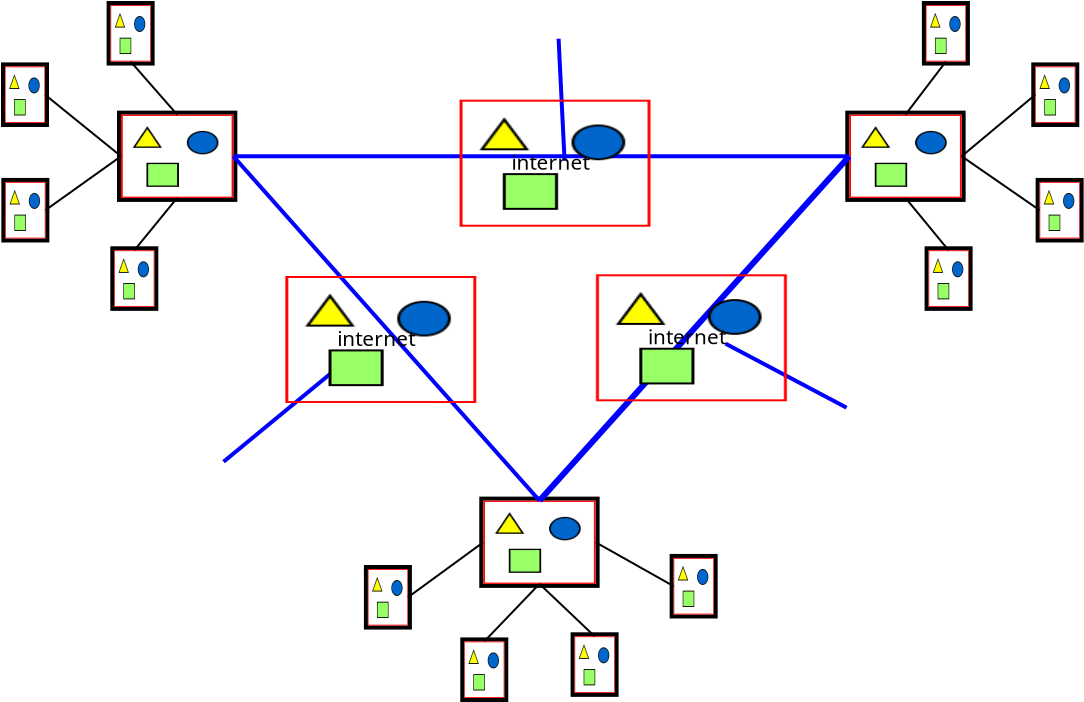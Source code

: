 <?xml version="1.0" encoding="UTF-8"?>
<dia:diagram xmlns:dia="http://www.lysator.liu.se/~alla/dia/">
  <dia:layer name="Background" visible="true" active="true">
    <dia:object type="Standard - Line" version="0" id="O0">
      <dia:attribute name="obj_pos">
        <dia:point val="31.929,63.264"/>
      </dia:attribute>
      <dia:attribute name="obj_bb">
        <dia:rectangle val="31.524,57.059;32.034,63.369"/>
      </dia:attribute>
      <dia:attribute name="conn_endpoints">
        <dia:point val="31.929,63.264"/>
        <dia:point val="31.629,57.164"/>
      </dia:attribute>
      <dia:attribute name="numcp">
        <dia:int val="1"/>
      </dia:attribute>
      <dia:attribute name="line_color">
        <dia:color val="#0000ff"/>
      </dia:attribute>
      <dia:attribute name="line_width">
        <dia:real val="0.2"/>
      </dia:attribute>
    </dia:object>
    <dia:object type="Standard - Line" version="0" id="O1">
      <dia:attribute name="obj_pos">
        <dia:point val="39.979,72.414"/>
      </dia:attribute>
      <dia:attribute name="obj_bb">
        <dia:rectangle val="39.844,72.279;46.164,75.749"/>
      </dia:attribute>
      <dia:attribute name="conn_endpoints">
        <dia:point val="39.979,72.414"/>
        <dia:point val="46.029,75.614"/>
      </dia:attribute>
      <dia:attribute name="numcp">
        <dia:int val="1"/>
      </dia:attribute>
      <dia:attribute name="line_color">
        <dia:color val="#0000ff"/>
      </dia:attribute>
      <dia:attribute name="line_width">
        <dia:real val="0.2"/>
      </dia:attribute>
    </dia:object>
    <dia:object type="Standard - Line" version="0" id="O2">
      <dia:attribute name="obj_pos">
        <dia:point val="20.829,73.414"/>
      </dia:attribute>
      <dia:attribute name="obj_bb">
        <dia:rectangle val="14.738,73.273;20.97,78.455"/>
      </dia:attribute>
      <dia:attribute name="conn_endpoints">
        <dia:point val="20.829,73.414"/>
        <dia:point val="14.879,78.314"/>
      </dia:attribute>
      <dia:attribute name="numcp">
        <dia:int val="1"/>
      </dia:attribute>
      <dia:attribute name="line_color">
        <dia:color val="#0000ff"/>
      </dia:attribute>
      <dia:attribute name="line_width">
        <dia:real val="0.2"/>
      </dia:attribute>
    </dia:object>
    <dia:object type="Standard - Image" version="0" id="O3">
      <dia:attribute name="obj_pos">
        <dia:point val="9.75,60.961"/>
      </dia:attribute>
      <dia:attribute name="obj_bb">
        <dia:rectangle val="9.65,60.861;15.467,65.224"/>
      </dia:attribute>
      <dia:attribute name="elem_corner">
        <dia:point val="9.75,60.961"/>
      </dia:attribute>
      <dia:attribute name="elem_width">
        <dia:real val="5.617"/>
      </dia:attribute>
      <dia:attribute name="elem_height">
        <dia:real val="4.163"/>
      </dia:attribute>
      <dia:attribute name="border_width">
        <dia:real val="0.2"/>
      </dia:attribute>
      <dia:attribute name="draw_border">
        <dia:boolean val="true"/>
      </dia:attribute>
      <dia:attribute name="keep_aspect">
        <dia:boolean val="true"/>
      </dia:attribute>
      <dia:attribute name="file">
        <dia:string>#wifi-router-with-signal_318-39512.png#</dia:string>
      </dia:attribute>
    </dia:object>
    <dia:object type="Standard - Image" version="0" id="O4">
      <dia:attribute name="obj_pos">
        <dia:point val="3.95,58.55"/>
      </dia:attribute>
      <dia:attribute name="obj_bb">
        <dia:rectangle val="3.85,58.45;6.05,61.478"/>
      </dia:attribute>
      <dia:attribute name="elem_corner">
        <dia:point val="3.95,58.55"/>
      </dia:attribute>
      <dia:attribute name="elem_width">
        <dia:real val="2"/>
      </dia:attribute>
      <dia:attribute name="elem_height">
        <dia:real val="2.828"/>
      </dia:attribute>
      <dia:attribute name="border_width">
        <dia:real val="0.2"/>
      </dia:attribute>
      <dia:attribute name="draw_border">
        <dia:boolean val="true"/>
      </dia:attribute>
      <dia:attribute name="keep_aspect">
        <dia:boolean val="true"/>
      </dia:attribute>
      <dia:attribute name="file">
        <dia:string>#thegemini_wireless_sensor.svg#</dia:string>
      </dia:attribute>
    </dia:object>
    <dia:object type="Standard - Image" version="0" id="O5">
      <dia:attribute name="obj_pos">
        <dia:point val="3.968,64.326"/>
      </dia:attribute>
      <dia:attribute name="obj_bb">
        <dia:rectangle val="3.868,64.225;6.068,67.254"/>
      </dia:attribute>
      <dia:attribute name="elem_corner">
        <dia:point val="3.968,64.326"/>
      </dia:attribute>
      <dia:attribute name="elem_width">
        <dia:real val="2"/>
      </dia:attribute>
      <dia:attribute name="elem_height">
        <dia:real val="2.828"/>
      </dia:attribute>
      <dia:attribute name="border_width">
        <dia:real val="0.2"/>
      </dia:attribute>
      <dia:attribute name="draw_border">
        <dia:boolean val="true"/>
      </dia:attribute>
      <dia:attribute name="keep_aspect">
        <dia:boolean val="true"/>
      </dia:attribute>
      <dia:attribute name="file">
        <dia:string>#thegemini_wireless_sensor.svg#</dia:string>
      </dia:attribute>
    </dia:object>
    <dia:object type="Standard - Image" version="0" id="O6">
      <dia:attribute name="obj_pos">
        <dia:point val="9.231,55.479"/>
      </dia:attribute>
      <dia:attribute name="obj_bb">
        <dia:rectangle val="9.131,55.379;11.331,58.407"/>
      </dia:attribute>
      <dia:attribute name="elem_corner">
        <dia:point val="9.231,55.479"/>
      </dia:attribute>
      <dia:attribute name="elem_width">
        <dia:real val="2"/>
      </dia:attribute>
      <dia:attribute name="elem_height">
        <dia:real val="2.828"/>
      </dia:attribute>
      <dia:attribute name="border_width">
        <dia:real val="0.2"/>
      </dia:attribute>
      <dia:attribute name="draw_border">
        <dia:boolean val="true"/>
      </dia:attribute>
      <dia:attribute name="keep_aspect">
        <dia:boolean val="true"/>
      </dia:attribute>
      <dia:attribute name="file">
        <dia:string>#thegemini_wireless_sensor.svg#</dia:string>
      </dia:attribute>
    </dia:object>
    <dia:object type="Standard - Image" version="0" id="O7">
      <dia:attribute name="obj_pos">
        <dia:point val="9.416,67.744"/>
      </dia:attribute>
      <dia:attribute name="obj_bb">
        <dia:rectangle val="9.316,67.644;11.516,70.672"/>
      </dia:attribute>
      <dia:attribute name="elem_corner">
        <dia:point val="9.416,67.744"/>
      </dia:attribute>
      <dia:attribute name="elem_width">
        <dia:real val="2"/>
      </dia:attribute>
      <dia:attribute name="elem_height">
        <dia:real val="2.828"/>
      </dia:attribute>
      <dia:attribute name="border_width">
        <dia:real val="0.2"/>
      </dia:attribute>
      <dia:attribute name="draw_border">
        <dia:boolean val="true"/>
      </dia:attribute>
      <dia:attribute name="keep_aspect">
        <dia:boolean val="true"/>
      </dia:attribute>
      <dia:attribute name="file">
        <dia:string>#thegemini_wireless_sensor.svg#</dia:string>
      </dia:attribute>
    </dia:object>
    <dia:object type="Standard - Line" version="0" id="O8">
      <dia:attribute name="obj_pos">
        <dia:point val="10.231,58.307"/>
      </dia:attribute>
      <dia:attribute name="obj_bb">
        <dia:rectangle val="10.16,58.236;12.629,61.031"/>
      </dia:attribute>
      <dia:attribute name="conn_endpoints">
        <dia:point val="10.231,58.307"/>
        <dia:point val="12.558,60.961"/>
      </dia:attribute>
      <dia:attribute name="numcp">
        <dia:int val="1"/>
      </dia:attribute>
      <dia:connections>
        <dia:connection handle="0" to="O6" connection="6"/>
        <dia:connection handle="1" to="O3" connection="1"/>
      </dia:connections>
    </dia:object>
    <dia:object type="Standard - Line" version="0" id="O9">
      <dia:attribute name="obj_pos">
        <dia:point val="5.95,59.964"/>
      </dia:attribute>
      <dia:attribute name="obj_bb">
        <dia:rectangle val="5.88,59.894;9.82,63.112"/>
      </dia:attribute>
      <dia:attribute name="conn_endpoints">
        <dia:point val="5.95,59.964"/>
        <dia:point val="9.75,63.042"/>
      </dia:attribute>
      <dia:attribute name="numcp">
        <dia:int val="1"/>
      </dia:attribute>
      <dia:connections>
        <dia:connection handle="0" to="O4" connection="4"/>
        <dia:connection handle="1" to="O3" connection="3"/>
      </dia:connections>
    </dia:object>
    <dia:object type="Standard - Line" version="0" id="O10">
      <dia:attribute name="obj_pos">
        <dia:point val="5.968,65.74"/>
      </dia:attribute>
      <dia:attribute name="obj_bb">
        <dia:rectangle val="5.899,62.972;9.82,65.809"/>
      </dia:attribute>
      <dia:attribute name="conn_endpoints">
        <dia:point val="5.968,65.74"/>
        <dia:point val="9.75,63.042"/>
      </dia:attribute>
      <dia:attribute name="numcp">
        <dia:int val="1"/>
      </dia:attribute>
      <dia:connections>
        <dia:connection handle="0" to="O5" connection="4"/>
        <dia:connection handle="1" to="O3" connection="3"/>
      </dia:connections>
    </dia:object>
    <dia:object type="Standard - Line" version="0" id="O11">
      <dia:attribute name="obj_pos">
        <dia:point val="12.558,65.124"/>
      </dia:attribute>
      <dia:attribute name="obj_bb">
        <dia:rectangle val="10.345,65.053;12.629,67.814"/>
      </dia:attribute>
      <dia:attribute name="conn_endpoints">
        <dia:point val="12.558,65.124"/>
        <dia:point val="10.416,67.744"/>
      </dia:attribute>
      <dia:attribute name="numcp">
        <dia:int val="1"/>
      </dia:attribute>
      <dia:connections>
        <dia:connection handle="0" to="O3" connection="6"/>
        <dia:connection handle="1" to="O7" connection="1"/>
      </dia:connections>
    </dia:object>
    <dia:object type="Standard - Image" version="0" id="O12">
      <dia:attribute name="obj_pos">
        <dia:point val="46.164,60.961"/>
      </dia:attribute>
      <dia:attribute name="obj_bb">
        <dia:rectangle val="46.064,60.861;51.881,65.224"/>
      </dia:attribute>
      <dia:attribute name="elem_corner">
        <dia:point val="46.164,60.961"/>
      </dia:attribute>
      <dia:attribute name="elem_width">
        <dia:real val="5.617"/>
      </dia:attribute>
      <dia:attribute name="elem_height">
        <dia:real val="4.163"/>
      </dia:attribute>
      <dia:attribute name="border_width">
        <dia:real val="0.2"/>
      </dia:attribute>
      <dia:attribute name="draw_border">
        <dia:boolean val="true"/>
      </dia:attribute>
      <dia:attribute name="keep_aspect">
        <dia:boolean val="true"/>
      </dia:attribute>
      <dia:attribute name="file">
        <dia:string>#wifi-router-with-signal_318-39512.png#</dia:string>
      </dia:attribute>
    </dia:object>
    <dia:object type="Standard - Image" version="0" id="O13">
      <dia:attribute name="obj_pos">
        <dia:point val="55.464,58.55"/>
      </dia:attribute>
      <dia:attribute name="obj_bb">
        <dia:rectangle val="55.364,58.45;57.564,61.478"/>
      </dia:attribute>
      <dia:attribute name="elem_corner">
        <dia:point val="55.464,58.55"/>
      </dia:attribute>
      <dia:attribute name="elem_width">
        <dia:real val="2"/>
      </dia:attribute>
      <dia:attribute name="elem_height">
        <dia:real val="2.828"/>
      </dia:attribute>
      <dia:attribute name="border_width">
        <dia:real val="0.2"/>
      </dia:attribute>
      <dia:attribute name="draw_border">
        <dia:boolean val="true"/>
      </dia:attribute>
      <dia:attribute name="keep_aspect">
        <dia:boolean val="true"/>
      </dia:attribute>
      <dia:attribute name="file">
        <dia:string>#thegemini_wireless_sensor.svg#</dia:string>
      </dia:attribute>
    </dia:object>
    <dia:object type="Standard - Image" version="0" id="O14">
      <dia:attribute name="obj_pos">
        <dia:point val="55.682,64.326"/>
      </dia:attribute>
      <dia:attribute name="obj_bb">
        <dia:rectangle val="55.583,64.225;57.782,67.254"/>
      </dia:attribute>
      <dia:attribute name="elem_corner">
        <dia:point val="55.682,64.326"/>
      </dia:attribute>
      <dia:attribute name="elem_width">
        <dia:real val="2"/>
      </dia:attribute>
      <dia:attribute name="elem_height">
        <dia:real val="2.828"/>
      </dia:attribute>
      <dia:attribute name="border_width">
        <dia:real val="0.2"/>
      </dia:attribute>
      <dia:attribute name="draw_border">
        <dia:boolean val="true"/>
      </dia:attribute>
      <dia:attribute name="keep_aspect">
        <dia:boolean val="true"/>
      </dia:attribute>
      <dia:attribute name="file">
        <dia:string>#thegemini_wireless_sensor.svg#</dia:string>
      </dia:attribute>
    </dia:object>
    <dia:object type="Standard - Image" version="0" id="O15">
      <dia:attribute name="obj_pos">
        <dia:point val="49.995,55.479"/>
      </dia:attribute>
      <dia:attribute name="obj_bb">
        <dia:rectangle val="49.895,55.379;52.095,58.407"/>
      </dia:attribute>
      <dia:attribute name="elem_corner">
        <dia:point val="49.995,55.479"/>
      </dia:attribute>
      <dia:attribute name="elem_width">
        <dia:real val="2.0"/>
      </dia:attribute>
      <dia:attribute name="elem_height">
        <dia:real val="2.828"/>
      </dia:attribute>
      <dia:attribute name="border_width">
        <dia:real val="0.2"/>
      </dia:attribute>
      <dia:attribute name="draw_border">
        <dia:boolean val="true"/>
      </dia:attribute>
      <dia:attribute name="keep_aspect">
        <dia:boolean val="true"/>
      </dia:attribute>
      <dia:attribute name="file">
        <dia:string>#thegemini_wireless_sensor.svg#</dia:string>
      </dia:attribute>
    </dia:object>
    <dia:object type="Standard - Image" version="0" id="O16">
      <dia:attribute name="obj_pos">
        <dia:point val="50.13,67.744"/>
      </dia:attribute>
      <dia:attribute name="obj_bb">
        <dia:rectangle val="50.03,67.644;52.23,70.672"/>
      </dia:attribute>
      <dia:attribute name="elem_corner">
        <dia:point val="50.13,67.744"/>
      </dia:attribute>
      <dia:attribute name="elem_width">
        <dia:real val="2"/>
      </dia:attribute>
      <dia:attribute name="elem_height">
        <dia:real val="2.828"/>
      </dia:attribute>
      <dia:attribute name="border_width">
        <dia:real val="0.2"/>
      </dia:attribute>
      <dia:attribute name="draw_border">
        <dia:boolean val="true"/>
      </dia:attribute>
      <dia:attribute name="keep_aspect">
        <dia:boolean val="true"/>
      </dia:attribute>
      <dia:attribute name="file">
        <dia:string>#thegemini_wireless_sensor.svg#</dia:string>
      </dia:attribute>
    </dia:object>
    <dia:object type="Standard - Line" version="0" id="O17">
      <dia:attribute name="obj_pos">
        <dia:point val="50.995,58.307"/>
      </dia:attribute>
      <dia:attribute name="obj_bb">
        <dia:rectangle val="48.903,58.237;51.065,61.031"/>
      </dia:attribute>
      <dia:attribute name="conn_endpoints">
        <dia:point val="50.995,58.307"/>
        <dia:point val="48.973,60.961"/>
      </dia:attribute>
      <dia:attribute name="numcp">
        <dia:int val="1"/>
      </dia:attribute>
      <dia:connections>
        <dia:connection handle="0" to="O15" connection="6"/>
        <dia:connection handle="1" to="O12" connection="1"/>
      </dia:connections>
    </dia:object>
    <dia:object type="Standard - Line" version="0" id="O18">
      <dia:attribute name="obj_pos">
        <dia:point val="55.464,59.964"/>
      </dia:attribute>
      <dia:attribute name="obj_bb">
        <dia:rectangle val="51.711,59.894;55.535,63.112"/>
      </dia:attribute>
      <dia:attribute name="conn_endpoints">
        <dia:point val="55.464,59.964"/>
        <dia:point val="51.781,63.042"/>
      </dia:attribute>
      <dia:attribute name="numcp">
        <dia:int val="1"/>
      </dia:attribute>
      <dia:connections>
        <dia:connection handle="0" to="O13" connection="3"/>
        <dia:connection handle="1" to="O12" connection="4"/>
      </dia:connections>
    </dia:object>
    <dia:object type="Standard - Line" version="0" id="O19">
      <dia:attribute name="obj_pos">
        <dia:point val="55.682,65.74"/>
      </dia:attribute>
      <dia:attribute name="obj_bb">
        <dia:rectangle val="51.711,62.972;55.752,65.809"/>
      </dia:attribute>
      <dia:attribute name="conn_endpoints">
        <dia:point val="55.682,65.74"/>
        <dia:point val="51.781,63.042"/>
      </dia:attribute>
      <dia:attribute name="numcp">
        <dia:int val="1"/>
      </dia:attribute>
      <dia:connections>
        <dia:connection handle="0" to="O14" connection="3"/>
        <dia:connection handle="1" to="O12" connection="4"/>
      </dia:connections>
    </dia:object>
    <dia:object type="Standard - Line" version="0" id="O20">
      <dia:attribute name="obj_pos">
        <dia:point val="48.973,65.124"/>
      </dia:attribute>
      <dia:attribute name="obj_bb">
        <dia:rectangle val="48.902,65.053;51.2,67.814"/>
      </dia:attribute>
      <dia:attribute name="conn_endpoints">
        <dia:point val="48.973,65.124"/>
        <dia:point val="51.13,67.744"/>
      </dia:attribute>
      <dia:attribute name="numcp">
        <dia:int val="1"/>
      </dia:attribute>
      <dia:connections>
        <dia:connection handle="0" to="O12" connection="6"/>
        <dia:connection handle="1" to="O16" connection="1"/>
      </dia:connections>
    </dia:object>
    <dia:object type="Standard - Image" version="0" id="O21">
      <dia:attribute name="obj_pos">
        <dia:point val="27.864,80.26"/>
      </dia:attribute>
      <dia:attribute name="obj_bb">
        <dia:rectangle val="27.764,80.16;33.581,84.524"/>
      </dia:attribute>
      <dia:attribute name="elem_corner">
        <dia:point val="27.864,80.26"/>
      </dia:attribute>
      <dia:attribute name="elem_width">
        <dia:real val="5.617"/>
      </dia:attribute>
      <dia:attribute name="elem_height">
        <dia:real val="4.163"/>
      </dia:attribute>
      <dia:attribute name="border_width">
        <dia:real val="0.2"/>
      </dia:attribute>
      <dia:attribute name="draw_border">
        <dia:boolean val="true"/>
      </dia:attribute>
      <dia:attribute name="keep_aspect">
        <dia:boolean val="true"/>
      </dia:attribute>
      <dia:attribute name="file">
        <dia:string>#wifi-router-with-signal_318-39512.png#</dia:string>
      </dia:attribute>
    </dia:object>
    <dia:object type="Standard - Image" version="0" id="O22">
      <dia:attribute name="obj_pos">
        <dia:point val="26.914,87.3"/>
      </dia:attribute>
      <dia:attribute name="obj_bb">
        <dia:rectangle val="26.814,87.2;29.014,90.228"/>
      </dia:attribute>
      <dia:attribute name="elem_corner">
        <dia:point val="26.914,87.3"/>
      </dia:attribute>
      <dia:attribute name="elem_width">
        <dia:real val="2"/>
      </dia:attribute>
      <dia:attribute name="elem_height">
        <dia:real val="2.828"/>
      </dia:attribute>
      <dia:attribute name="border_width">
        <dia:real val="0.2"/>
      </dia:attribute>
      <dia:attribute name="draw_border">
        <dia:boolean val="true"/>
      </dia:attribute>
      <dia:attribute name="keep_aspect">
        <dia:boolean val="true"/>
      </dia:attribute>
      <dia:attribute name="file">
        <dia:string>#thegemini_wireless_sensor.svg#</dia:string>
      </dia:attribute>
    </dia:object>
    <dia:object type="Standard - Image" version="0" id="O23">
      <dia:attribute name="obj_pos">
        <dia:point val="37.383,83.126"/>
      </dia:attribute>
      <dia:attribute name="obj_bb">
        <dia:rectangle val="37.282,83.025;39.483,86.053"/>
      </dia:attribute>
      <dia:attribute name="elem_corner">
        <dia:point val="37.383,83.126"/>
      </dia:attribute>
      <dia:attribute name="elem_width">
        <dia:real val="2"/>
      </dia:attribute>
      <dia:attribute name="elem_height">
        <dia:real val="2.828"/>
      </dia:attribute>
      <dia:attribute name="border_width">
        <dia:real val="0.2"/>
      </dia:attribute>
      <dia:attribute name="draw_border">
        <dia:boolean val="true"/>
      </dia:attribute>
      <dia:attribute name="keep_aspect">
        <dia:boolean val="true"/>
      </dia:attribute>
      <dia:attribute name="file">
        <dia:string>#thegemini_wireless_sensor.svg#</dia:string>
      </dia:attribute>
    </dia:object>
    <dia:object type="Standard - Image" version="0" id="O24">
      <dia:attribute name="obj_pos">
        <dia:point val="22.095,83.679"/>
      </dia:attribute>
      <dia:attribute name="obj_bb">
        <dia:rectangle val="21.995,83.579;24.195,86.607"/>
      </dia:attribute>
      <dia:attribute name="elem_corner">
        <dia:point val="22.095,83.679"/>
      </dia:attribute>
      <dia:attribute name="elem_width">
        <dia:real val="2.0"/>
      </dia:attribute>
      <dia:attribute name="elem_height">
        <dia:real val="2.828"/>
      </dia:attribute>
      <dia:attribute name="border_width">
        <dia:real val="0.2"/>
      </dia:attribute>
      <dia:attribute name="draw_border">
        <dia:boolean val="true"/>
      </dia:attribute>
      <dia:attribute name="keep_aspect">
        <dia:boolean val="true"/>
      </dia:attribute>
      <dia:attribute name="file">
        <dia:string>#thegemini_wireless_sensor.svg#</dia:string>
      </dia:attribute>
    </dia:object>
    <dia:object type="Standard - Image" version="0" id="O25">
      <dia:attribute name="obj_pos">
        <dia:point val="32.43,87.044"/>
      </dia:attribute>
      <dia:attribute name="obj_bb">
        <dia:rectangle val="32.33,86.944;34.53,89.972"/>
      </dia:attribute>
      <dia:attribute name="elem_corner">
        <dia:point val="32.43,87.044"/>
      </dia:attribute>
      <dia:attribute name="elem_width">
        <dia:real val="2"/>
      </dia:attribute>
      <dia:attribute name="elem_height">
        <dia:real val="2.828"/>
      </dia:attribute>
      <dia:attribute name="border_width">
        <dia:real val="0.2"/>
      </dia:attribute>
      <dia:attribute name="draw_border">
        <dia:boolean val="true"/>
      </dia:attribute>
      <dia:attribute name="keep_aspect">
        <dia:boolean val="true"/>
      </dia:attribute>
      <dia:attribute name="file">
        <dia:string>#thegemini_wireless_sensor.svg#</dia:string>
      </dia:attribute>
    </dia:object>
    <dia:object type="Standard - Line" version="0" id="O26">
      <dia:attribute name="obj_pos">
        <dia:point val="24.095,85.093"/>
      </dia:attribute>
      <dia:attribute name="obj_bb">
        <dia:rectangle val="24.025,82.272;27.934,85.163"/>
      </dia:attribute>
      <dia:attribute name="conn_endpoints">
        <dia:point val="24.095,85.093"/>
        <dia:point val="27.864,82.342"/>
      </dia:attribute>
      <dia:attribute name="numcp">
        <dia:int val="1"/>
      </dia:attribute>
      <dia:connections>
        <dia:connection handle="0" to="O24" connection="4"/>
        <dia:connection handle="1" to="O21" connection="3"/>
      </dia:connections>
    </dia:object>
    <dia:object type="Standard - Line" version="0" id="O27">
      <dia:attribute name="obj_pos">
        <dia:point val="27.914,87.3"/>
      </dia:attribute>
      <dia:attribute name="obj_bb">
        <dia:rectangle val="27.843,84.353;30.743,87.371"/>
      </dia:attribute>
      <dia:attribute name="conn_endpoints">
        <dia:point val="27.914,87.3"/>
        <dia:point val="30.673,84.424"/>
      </dia:attribute>
      <dia:attribute name="numcp">
        <dia:int val="1"/>
      </dia:attribute>
      <dia:connections>
        <dia:connection handle="0" to="O22" connection="1"/>
        <dia:connection handle="1" to="O21" connection="6"/>
      </dia:connections>
    </dia:object>
    <dia:object type="Standard - Line" version="0" id="O28">
      <dia:attribute name="obj_pos">
        <dia:point val="37.383,84.54"/>
      </dia:attribute>
      <dia:attribute name="obj_bb">
        <dia:rectangle val="33.413,82.274;37.451,84.608"/>
      </dia:attribute>
      <dia:attribute name="conn_endpoints">
        <dia:point val="37.383,84.54"/>
        <dia:point val="33.481,82.342"/>
      </dia:attribute>
      <dia:attribute name="numcp">
        <dia:int val="1"/>
      </dia:attribute>
      <dia:connections>
        <dia:connection handle="0" to="O23" connection="3"/>
        <dia:connection handle="1" to="O21" connection="4"/>
      </dia:connections>
    </dia:object>
    <dia:object type="Standard - Line" version="0" id="O29">
      <dia:attribute name="obj_pos">
        <dia:point val="30.673,84.424"/>
      </dia:attribute>
      <dia:attribute name="obj_bb">
        <dia:rectangle val="30.602,84.353;33.501,87.115"/>
      </dia:attribute>
      <dia:attribute name="conn_endpoints">
        <dia:point val="30.673,84.424"/>
        <dia:point val="33.43,87.044"/>
      </dia:attribute>
      <dia:attribute name="numcp">
        <dia:int val="1"/>
      </dia:attribute>
      <dia:connections>
        <dia:connection handle="0" to="O21" connection="6"/>
        <dia:connection handle="1" to="O25" connection="1"/>
      </dia:connections>
    </dia:object>
    <dia:object type="Standard - Line" version="0" id="O30">
      <dia:attribute name="obj_pos">
        <dia:point val="15.367,63.042"/>
      </dia:attribute>
      <dia:attribute name="obj_bb">
        <dia:rectangle val="15.267,62.942;46.264,63.142"/>
      </dia:attribute>
      <dia:attribute name="conn_endpoints">
        <dia:point val="15.367,63.042"/>
        <dia:point val="46.164,63.042"/>
      </dia:attribute>
      <dia:attribute name="numcp">
        <dia:int val="1"/>
      </dia:attribute>
      <dia:attribute name="line_color">
        <dia:color val="#0000ff"/>
      </dia:attribute>
      <dia:attribute name="line_width">
        <dia:real val="0.2"/>
      </dia:attribute>
      <dia:connections>
        <dia:connection handle="0" to="O3" connection="4"/>
        <dia:connection handle="1" to="O12" connection="3"/>
      </dia:connections>
    </dia:object>
    <dia:object type="Standard - Line" version="0" id="O31">
      <dia:attribute name="obj_pos">
        <dia:point val="15.367,63.042"/>
      </dia:attribute>
      <dia:attribute name="obj_bb">
        <dia:rectangle val="15.226,62.901;30.814,80.402"/>
      </dia:attribute>
      <dia:attribute name="conn_endpoints">
        <dia:point val="15.367,63.042"/>
        <dia:point val="30.673,80.26"/>
      </dia:attribute>
      <dia:attribute name="numcp">
        <dia:int val="1"/>
      </dia:attribute>
      <dia:attribute name="line_color">
        <dia:color val="#0000ff"/>
      </dia:attribute>
      <dia:attribute name="line_width">
        <dia:real val="0.2"/>
      </dia:attribute>
      <dia:connections>
        <dia:connection handle="0" to="O3" connection="4"/>
        <dia:connection handle="1" to="O21" connection="1"/>
      </dia:connections>
    </dia:object>
    <dia:object type="Standard - Line" version="0" id="O32">
      <dia:attribute name="obj_pos">
        <dia:point val="46.164,63.042"/>
      </dia:attribute>
      <dia:attribute name="obj_bb">
        <dia:rectangle val="30.461,62.83;46.376,80.472"/>
      </dia:attribute>
      <dia:attribute name="conn_endpoints">
        <dia:point val="46.164,63.042"/>
        <dia:point val="30.673,80.26"/>
      </dia:attribute>
      <dia:attribute name="numcp">
        <dia:int val="1"/>
      </dia:attribute>
      <dia:attribute name="line_color">
        <dia:color val="#0000ff"/>
      </dia:attribute>
      <dia:attribute name="line_width">
        <dia:real val="0.3"/>
      </dia:attribute>
      <dia:connections>
        <dia:connection handle="0" to="O12" connection="3"/>
        <dia:connection handle="1" to="O21" connection="1"/>
      </dia:connections>
    </dia:object>
    <dia:object type="Standard - Image" version="0" id="O33">
      <dia:attribute name="obj_pos">
        <dia:point val="26.679,60.214"/>
      </dia:attribute>
      <dia:attribute name="obj_bb">
        <dia:rectangle val="26.629,60.164;36.276,66.614"/>
      </dia:attribute>
      <dia:attribute name="elem_corner">
        <dia:point val="26.679,60.214"/>
      </dia:attribute>
      <dia:attribute name="elem_width">
        <dia:real val="9.547"/>
      </dia:attribute>
      <dia:attribute name="elem_height">
        <dia:real val="6.35"/>
      </dia:attribute>
      <dia:attribute name="draw_border">
        <dia:boolean val="false"/>
      </dia:attribute>
      <dia:attribute name="keep_aspect">
        <dia:boolean val="true"/>
      </dia:attribute>
      <dia:attribute name="file">
        <dia:string>#cloud-clipart-bubble-cloud-clipart-1.png#</dia:string>
      </dia:attribute>
    </dia:object>
    <dia:object type="Standard - Text" version="1" id="O34">
      <dia:attribute name="obj_pos">
        <dia:point val="29.279,63.714"/>
      </dia:attribute>
      <dia:attribute name="obj_bb">
        <dia:rectangle val="29.279,62.754;33.369,63.959"/>
      </dia:attribute>
      <dia:attribute name="text">
        <dia:composite type="text">
          <dia:attribute name="string">
            <dia:string>#internet#</dia:string>
          </dia:attribute>
          <dia:attribute name="font">
            <dia:font family="sans" style="0" name="Helvetica"/>
          </dia:attribute>
          <dia:attribute name="height">
            <dia:real val="1.294"/>
          </dia:attribute>
          <dia:attribute name="pos">
            <dia:point val="29.279,63.714"/>
          </dia:attribute>
          <dia:attribute name="color">
            <dia:color val="#000000"/>
          </dia:attribute>
          <dia:attribute name="alignment">
            <dia:enum val="0"/>
          </dia:attribute>
        </dia:composite>
      </dia:attribute>
      <dia:attribute name="valign">
        <dia:enum val="3"/>
      </dia:attribute>
    </dia:object>
    <dia:group>
      <dia:object type="Standard - Image" version="0" id="O35">
        <dia:attribute name="obj_pos">
          <dia:point val="17.964,69.029"/>
        </dia:attribute>
        <dia:attribute name="obj_bb">
          <dia:rectangle val="17.914,68.979;27.561,75.429"/>
        </dia:attribute>
        <dia:attribute name="elem_corner">
          <dia:point val="17.964,69.029"/>
        </dia:attribute>
        <dia:attribute name="elem_width">
          <dia:real val="9.547"/>
        </dia:attribute>
        <dia:attribute name="elem_height">
          <dia:real val="6.35"/>
        </dia:attribute>
        <dia:attribute name="draw_border">
          <dia:boolean val="false"/>
        </dia:attribute>
        <dia:attribute name="keep_aspect">
          <dia:boolean val="true"/>
        </dia:attribute>
        <dia:attribute name="file">
          <dia:string>#cloud-clipart-bubble-cloud-clipart-1.png#</dia:string>
        </dia:attribute>
      </dia:object>
      <dia:object type="Standard - Text" version="1" id="O36">
        <dia:attribute name="obj_pos">
          <dia:point val="20.564,72.529"/>
        </dia:attribute>
        <dia:attribute name="obj_bb">
          <dia:rectangle val="20.564,71.569;24.654,72.774"/>
        </dia:attribute>
        <dia:attribute name="text">
          <dia:composite type="text">
            <dia:attribute name="string">
              <dia:string>#internet#</dia:string>
            </dia:attribute>
            <dia:attribute name="font">
              <dia:font family="sans" style="0" name="Helvetica"/>
            </dia:attribute>
            <dia:attribute name="height">
              <dia:real val="1.294"/>
            </dia:attribute>
            <dia:attribute name="pos">
              <dia:point val="20.564,72.529"/>
            </dia:attribute>
            <dia:attribute name="color">
              <dia:color val="#000000"/>
            </dia:attribute>
            <dia:attribute name="alignment">
              <dia:enum val="0"/>
            </dia:attribute>
          </dia:composite>
        </dia:attribute>
        <dia:attribute name="valign">
          <dia:enum val="3"/>
        </dia:attribute>
      </dia:object>
    </dia:group>
    <dia:group>
      <dia:object type="Standard - Image" version="0" id="O37">
        <dia:attribute name="obj_pos">
          <dia:point val="33.499,68.944"/>
        </dia:attribute>
        <dia:attribute name="obj_bb">
          <dia:rectangle val="33.449,68.894;43.096,75.344"/>
        </dia:attribute>
        <dia:attribute name="elem_corner">
          <dia:point val="33.499,68.944"/>
        </dia:attribute>
        <dia:attribute name="elem_width">
          <dia:real val="9.547"/>
        </dia:attribute>
        <dia:attribute name="elem_height">
          <dia:real val="6.35"/>
        </dia:attribute>
        <dia:attribute name="draw_border">
          <dia:boolean val="false"/>
        </dia:attribute>
        <dia:attribute name="keep_aspect">
          <dia:boolean val="true"/>
        </dia:attribute>
        <dia:attribute name="file">
          <dia:string>#cloud-clipart-bubble-cloud-clipart-1.png#</dia:string>
        </dia:attribute>
      </dia:object>
      <dia:object type="Standard - Text" version="1" id="O38">
        <dia:attribute name="obj_pos">
          <dia:point val="36.099,72.444"/>
        </dia:attribute>
        <dia:attribute name="obj_bb">
          <dia:rectangle val="36.099,71.484;40.189,72.689"/>
        </dia:attribute>
        <dia:attribute name="text">
          <dia:composite type="text">
            <dia:attribute name="string">
              <dia:string>#internet#</dia:string>
            </dia:attribute>
            <dia:attribute name="font">
              <dia:font family="sans" style="0" name="Helvetica"/>
            </dia:attribute>
            <dia:attribute name="height">
              <dia:real val="1.294"/>
            </dia:attribute>
            <dia:attribute name="pos">
              <dia:point val="36.099,72.444"/>
            </dia:attribute>
            <dia:attribute name="color">
              <dia:color val="#000000"/>
            </dia:attribute>
            <dia:attribute name="alignment">
              <dia:enum val="0"/>
            </dia:attribute>
          </dia:composite>
        </dia:attribute>
        <dia:attribute name="valign">
          <dia:enum val="3"/>
        </dia:attribute>
      </dia:object>
    </dia:group>
  </dia:layer>
</dia:diagram>
